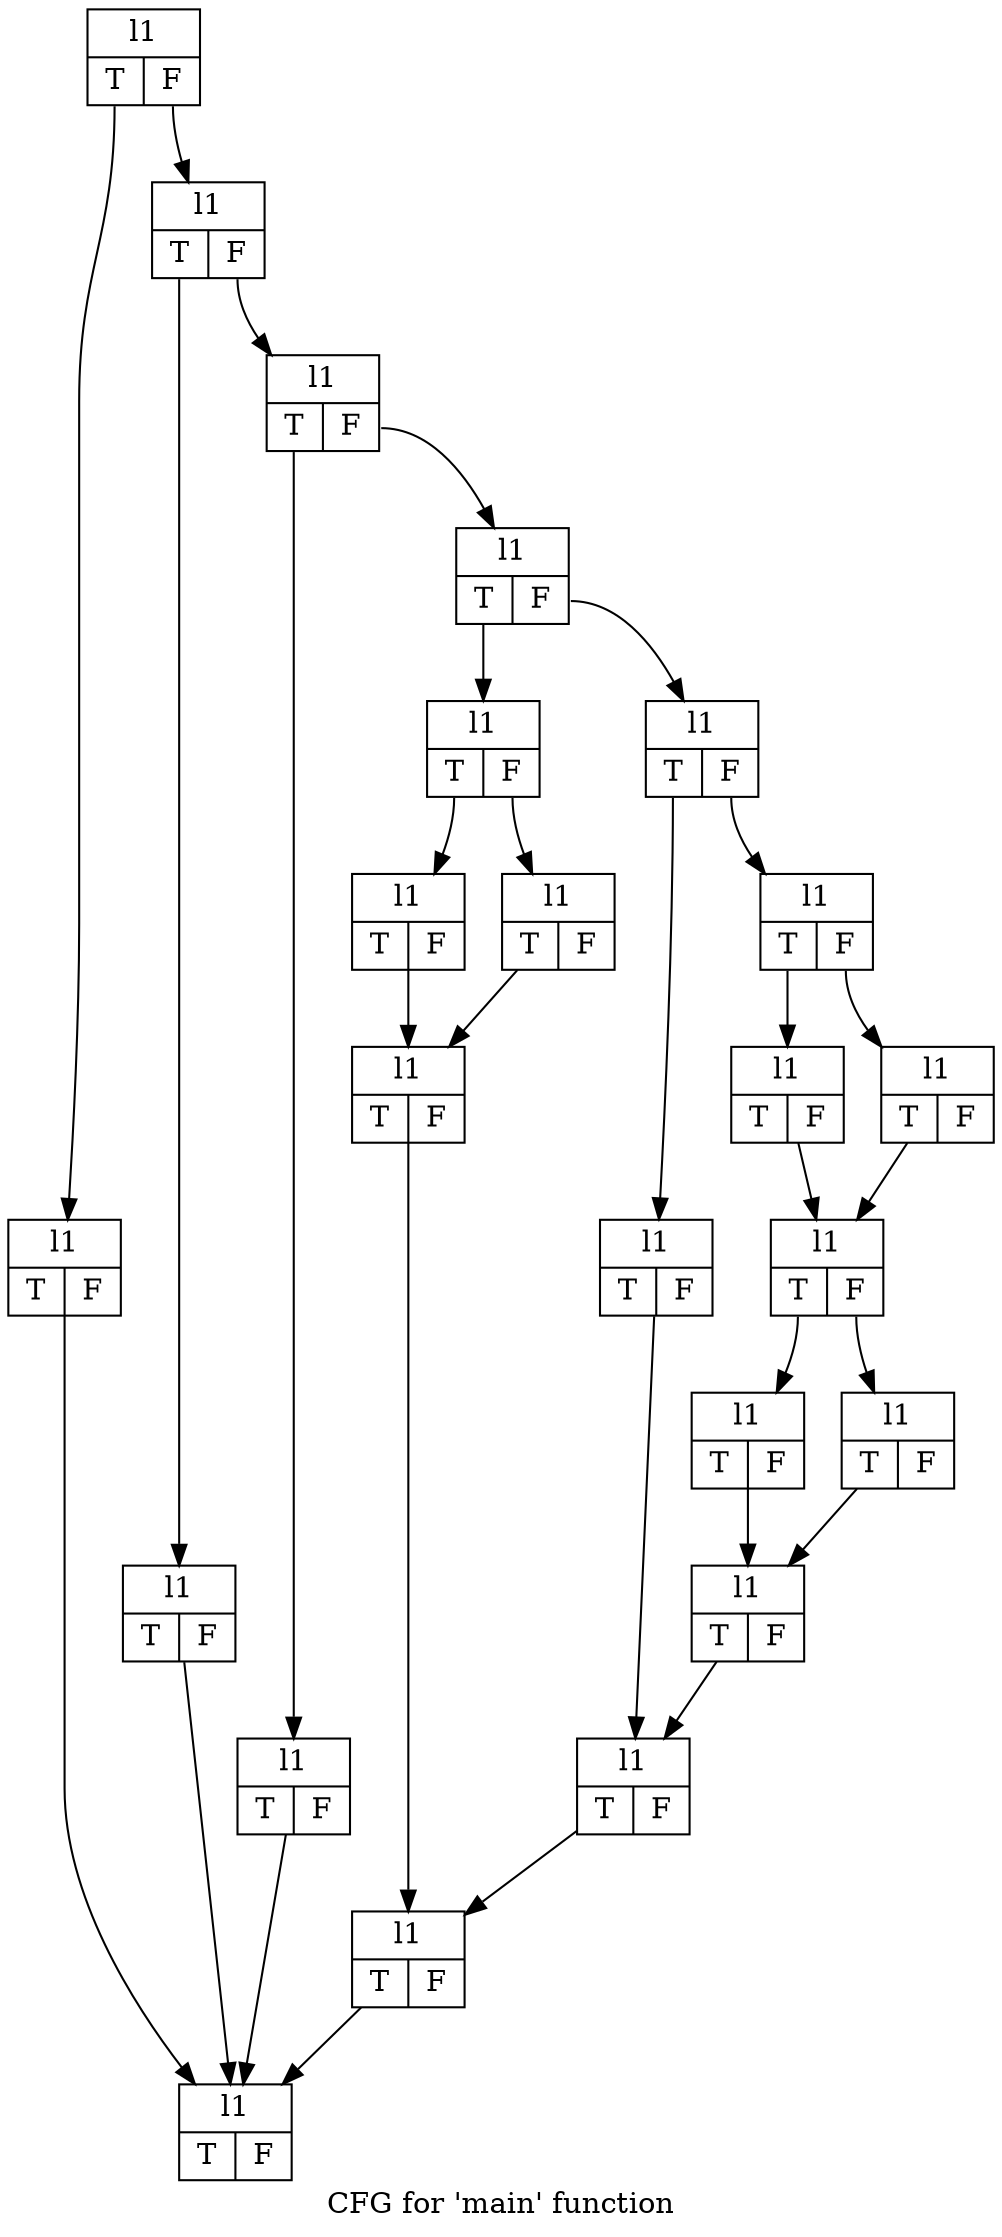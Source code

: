 digraph "CFG for 'main' function" {
	label="CFG for 'main' function";

	Node0x55fc15055240 [shape=record,label="{l1|{<s0>T|<s1>F}}"];
	Node0x55fc15055240:s0 -> Node0x55fc15055a00;
	Node0x55fc15055240:s1 -> Node0x55fc15055e80;
	Node0x55fc15055a00 [shape=record,label="{l1|{<s0>T|<s1>F}}"];
	Node0x55fc15055a00 -> Node0x55fc150564d0;
	Node0x55fc15055e80 [shape=record,label="{l1|{<s0>T|<s1>F}}"];
	Node0x55fc15055e80:s0 -> Node0x55fc15056680;
	Node0x55fc15055e80:s1 -> Node0x55fc150566d0;
	Node0x55fc15056680 [shape=record,label="{l1|{<s0>T|<s1>F}}"];
	Node0x55fc15056680 -> Node0x55fc150564d0;
	Node0x55fc150566d0 [shape=record,label="{l1|{<s0>T|<s1>F}}"];
	Node0x55fc150566d0:s0 -> Node0x55fc15056e70;
	Node0x55fc150566d0:s1 -> Node0x55fc15056ec0;
	Node0x55fc15056e70 [shape=record,label="{l1|{<s0>T|<s1>F}}"];
	Node0x55fc15056e70 -> Node0x55fc150564d0;
	Node0x55fc15056ec0 [shape=record,label="{l1|{<s0>T|<s1>F}}"];
	Node0x55fc15056ec0:s0 -> Node0x55fc15057b10;
	Node0x55fc15056ec0:s1 -> Node0x55fc15057b60;
	Node0x55fc15057b10 [shape=record,label="{l1|{<s0>T|<s1>F}}"];
	Node0x55fc15057b10:s0 -> Node0x55fc15057fd0;
	Node0x55fc15057b10:s1 -> Node0x55fc15058020;
	Node0x55fc15057fd0 [shape=record,label="{l1|{<s0>T|<s1>F}}"];
	Node0x55fc15057fd0 -> Node0x55fc15058290;
	Node0x55fc15058020 [shape=record,label="{l1|{<s0>T|<s1>F}}"];
	Node0x55fc15058020 -> Node0x55fc15058290;
	Node0x55fc15058290 [shape=record,label="{l1|{<s0>T|<s1>F}}"];
	Node0x55fc15058290 -> Node0x55fc150584f0;
	Node0x55fc15057b60 [shape=record,label="{l1|{<s0>T|<s1>F}}"];
	Node0x55fc15057b60:s0 -> Node0x55fc150586d0;
	Node0x55fc15057b60:s1 -> Node0x55fc15058720;
	Node0x55fc150586d0 [shape=record,label="{l1|{<s0>T|<s1>F}}"];
	Node0x55fc150586d0 -> Node0x55fc15058950;
	Node0x55fc15058720 [shape=record,label="{l1|{<s0>T|<s1>F}}"];
	Node0x55fc15058720:s0 -> Node0x55fc15058cc0;
	Node0x55fc15058720:s1 -> Node0x55fc15058d10;
	Node0x55fc15058cc0 [shape=record,label="{l1|{<s0>T|<s1>F}}"];
	Node0x55fc15058cc0 -> Node0x55fc15058f80;
	Node0x55fc15058d10 [shape=record,label="{l1|{<s0>T|<s1>F}}"];
	Node0x55fc15058d10 -> Node0x55fc15058f80;
	Node0x55fc15058f80 [shape=record,label="{l1|{<s0>T|<s1>F}}"];
	Node0x55fc15058f80:s0 -> Node0x55fc15059a50;
	Node0x55fc15058f80:s1 -> Node0x55fc15059aa0;
	Node0x55fc15059a50 [shape=record,label="{l1|{<s0>T|<s1>F}}"];
	Node0x55fc15059a50 -> Node0x55fc15059cd0;
	Node0x55fc15059aa0 [shape=record,label="{l1|{<s0>T|<s1>F}}"];
	Node0x55fc15059aa0 -> Node0x55fc15059cd0;
	Node0x55fc15059cd0 [shape=record,label="{l1|{<s0>T|<s1>F}}"];
	Node0x55fc15059cd0 -> Node0x55fc15058950;
	Node0x55fc15058950 [shape=record,label="{l1|{<s0>T|<s1>F}}"];
	Node0x55fc15058950 -> Node0x55fc150584f0;
	Node0x55fc150584f0 [shape=record,label="{l1|{<s0>T|<s1>F}}"];
	Node0x55fc150584f0 -> Node0x55fc150564d0;
	Node0x55fc150564d0 [shape=record,label="{l1|{<s0>T|<s1>F}}"];
}
